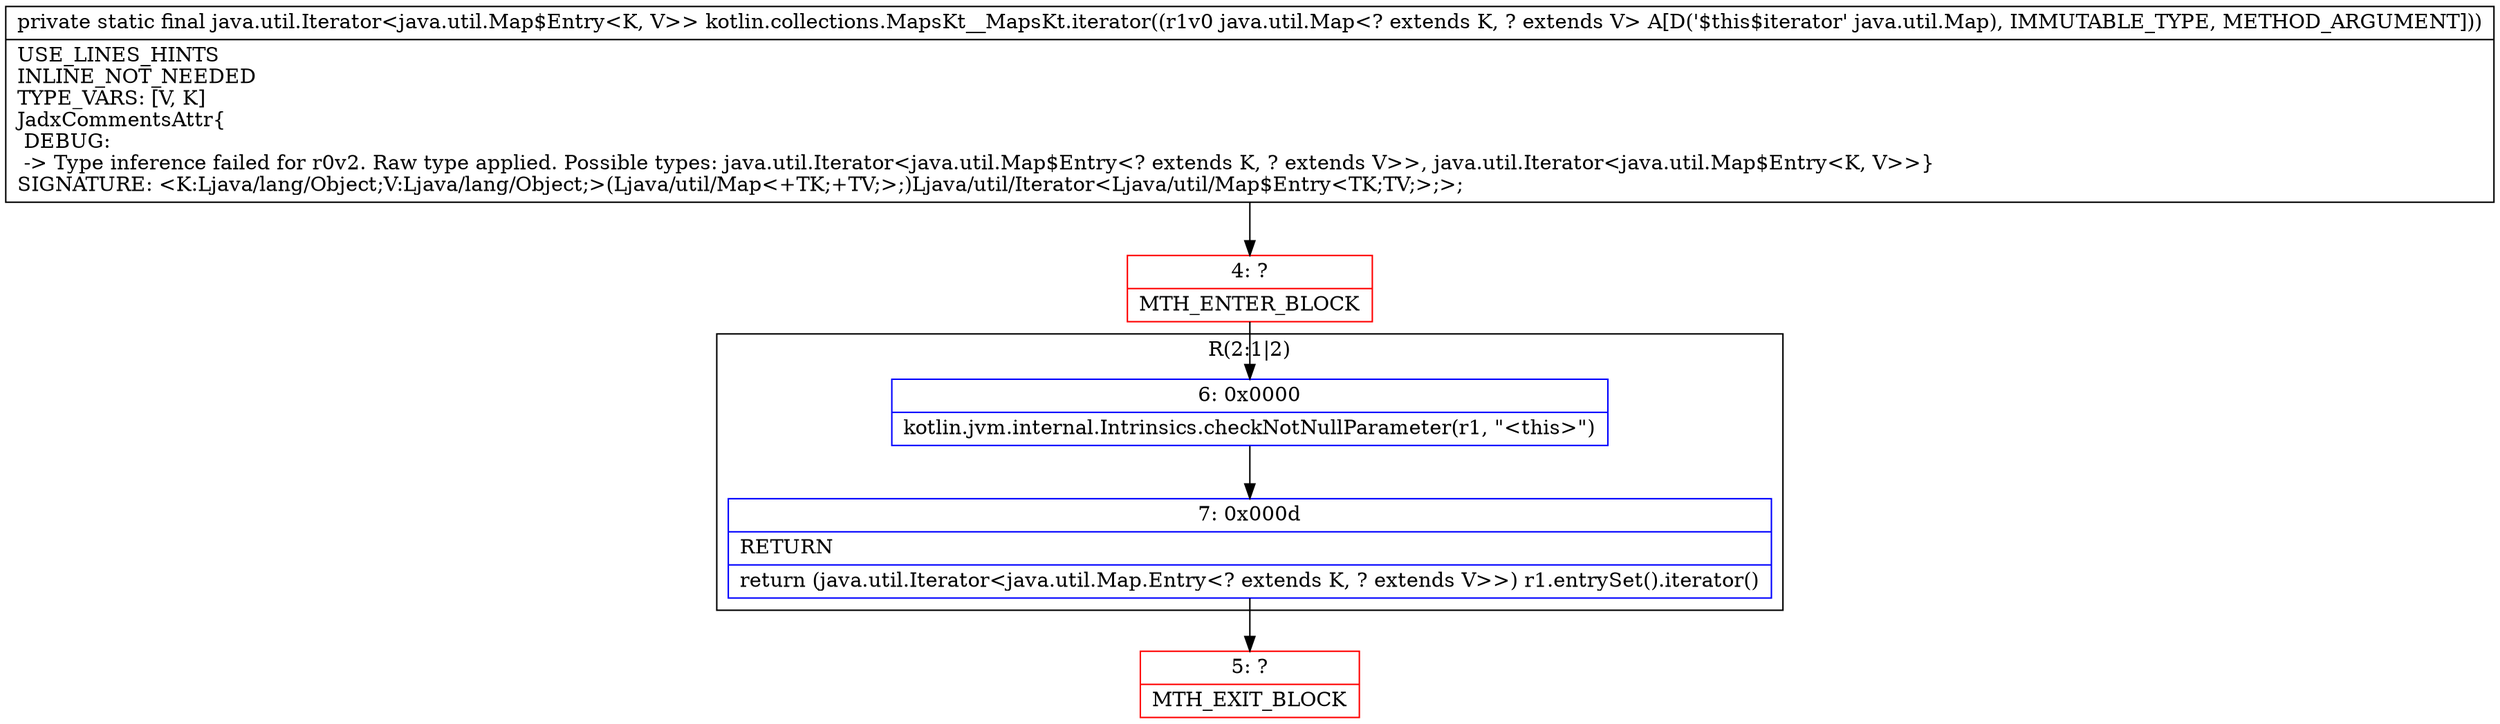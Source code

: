 digraph "CFG forkotlin.collections.MapsKt__MapsKt.iterator(Ljava\/util\/Map;)Ljava\/util\/Iterator;" {
subgraph cluster_Region_892819538 {
label = "R(2:1|2)";
node [shape=record,color=blue];
Node_6 [shape=record,label="{6\:\ 0x0000|kotlin.jvm.internal.Intrinsics.checkNotNullParameter(r1, \"\<this\>\")\l}"];
Node_7 [shape=record,label="{7\:\ 0x000d|RETURN\l|return (java.util.Iterator\<java.util.Map.Entry\<? extends K, ? extends V\>\>) r1.entrySet().iterator()\l}"];
}
Node_4 [shape=record,color=red,label="{4\:\ ?|MTH_ENTER_BLOCK\l}"];
Node_5 [shape=record,color=red,label="{5\:\ ?|MTH_EXIT_BLOCK\l}"];
MethodNode[shape=record,label="{private static final java.util.Iterator\<java.util.Map$Entry\<K, V\>\> kotlin.collections.MapsKt__MapsKt.iterator((r1v0 java.util.Map\<? extends K, ? extends V\> A[D('$this$iterator' java.util.Map), IMMUTABLE_TYPE, METHOD_ARGUMENT]))  | USE_LINES_HINTS\lINLINE_NOT_NEEDED\lTYPE_VARS: [V, K]\lJadxCommentsAttr\{\l DEBUG: \l \-\> Type inference failed for r0v2. Raw type applied. Possible types: java.util.Iterator\<java.util.Map$Entry\<? extends K, ? extends V\>\>, java.util.Iterator\<java.util.Map$Entry\<K, V\>\>\}\lSIGNATURE: \<K:Ljava\/lang\/Object;V:Ljava\/lang\/Object;\>(Ljava\/util\/Map\<+TK;+TV;\>;)Ljava\/util\/Iterator\<Ljava\/util\/Map$Entry\<TK;TV;\>;\>;\l}"];
MethodNode -> Node_4;Node_6 -> Node_7;
Node_7 -> Node_5;
Node_4 -> Node_6;
}

